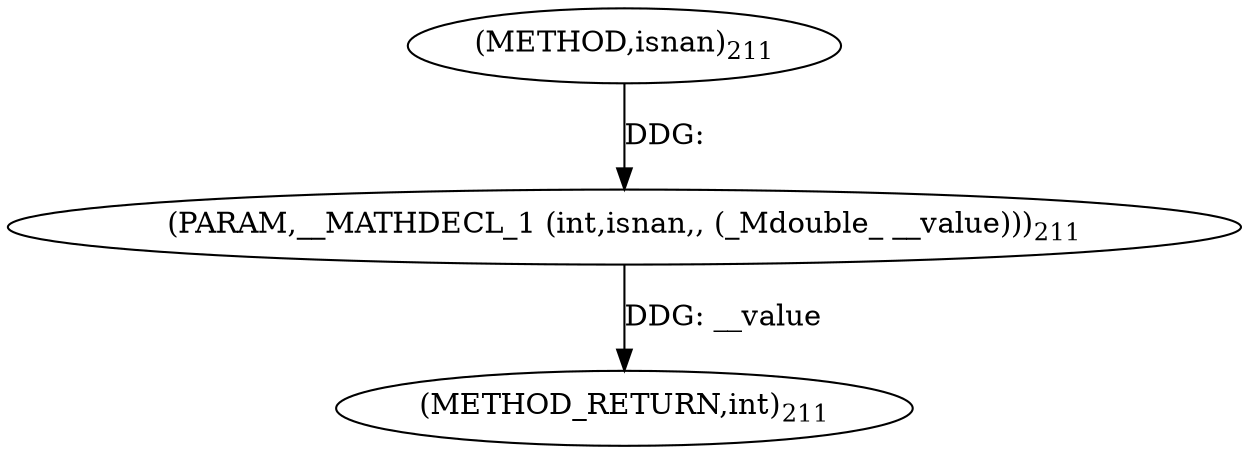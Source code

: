 digraph "isnan" {  
"6344" [label = <(METHOD,isnan)<SUB>211</SUB>> ]
"6346" [label = <(METHOD_RETURN,int)<SUB>211</SUB>> ]
"6345" [label = <(PARAM,__MATHDECL_1 (int,isnan,, (_Mdouble_ __value)))<SUB>211</SUB>> ]
  "6345" -> "6346"  [ label = "DDG: __value"] 
  "6344" -> "6345"  [ label = "DDG: "] 
}
